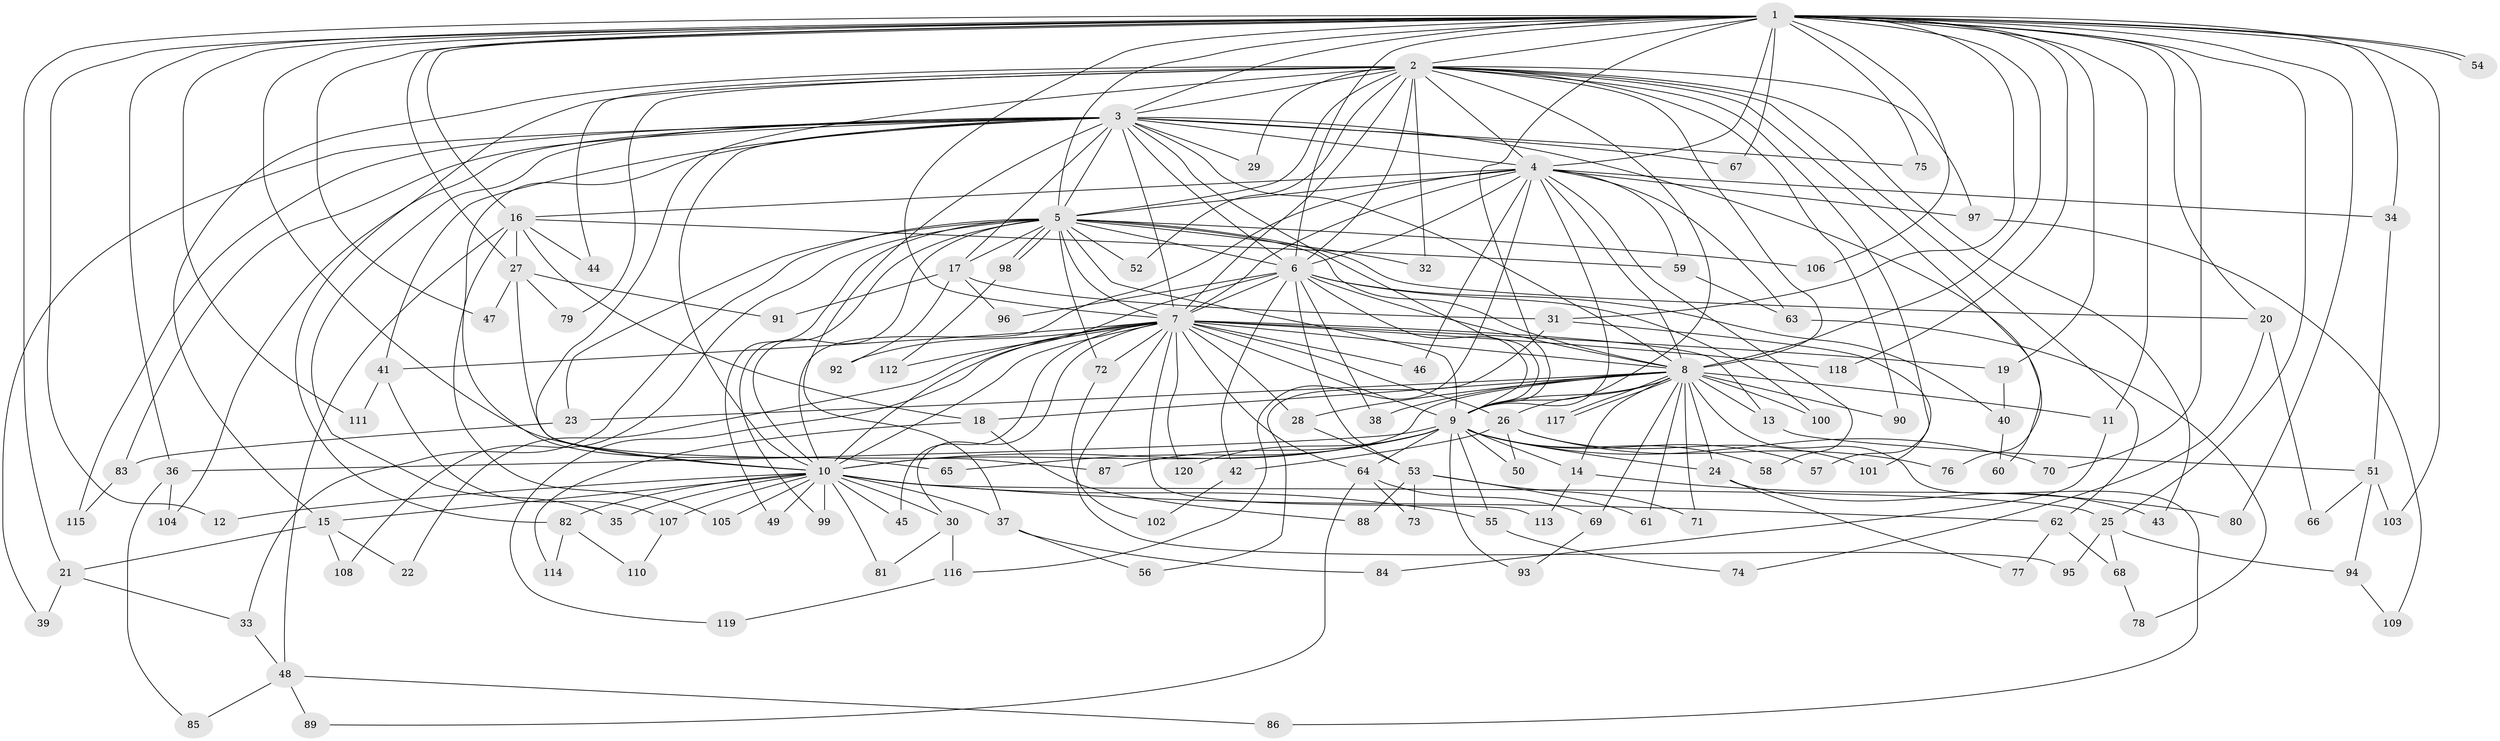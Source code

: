 // Generated by graph-tools (version 1.1) at 2025/14/03/09/25 04:14:15]
// undirected, 120 vertices, 265 edges
graph export_dot {
graph [start="1"]
  node [color=gray90,style=filled];
  1;
  2;
  3;
  4;
  5;
  6;
  7;
  8;
  9;
  10;
  11;
  12;
  13;
  14;
  15;
  16;
  17;
  18;
  19;
  20;
  21;
  22;
  23;
  24;
  25;
  26;
  27;
  28;
  29;
  30;
  31;
  32;
  33;
  34;
  35;
  36;
  37;
  38;
  39;
  40;
  41;
  42;
  43;
  44;
  45;
  46;
  47;
  48;
  49;
  50;
  51;
  52;
  53;
  54;
  55;
  56;
  57;
  58;
  59;
  60;
  61;
  62;
  63;
  64;
  65;
  66;
  67;
  68;
  69;
  70;
  71;
  72;
  73;
  74;
  75;
  76;
  77;
  78;
  79;
  80;
  81;
  82;
  83;
  84;
  85;
  86;
  87;
  88;
  89;
  90;
  91;
  92;
  93;
  94;
  95;
  96;
  97;
  98;
  99;
  100;
  101;
  102;
  103;
  104;
  105;
  106;
  107;
  108;
  109;
  110;
  111;
  112;
  113;
  114;
  115;
  116;
  117;
  118;
  119;
  120;
  1 -- 2;
  1 -- 3;
  1 -- 4;
  1 -- 5;
  1 -- 6;
  1 -- 7;
  1 -- 8;
  1 -- 9;
  1 -- 10;
  1 -- 11;
  1 -- 12;
  1 -- 16;
  1 -- 19;
  1 -- 20;
  1 -- 21;
  1 -- 25;
  1 -- 27;
  1 -- 31;
  1 -- 34;
  1 -- 36;
  1 -- 47;
  1 -- 54;
  1 -- 54;
  1 -- 67;
  1 -- 70;
  1 -- 75;
  1 -- 80;
  1 -- 103;
  1 -- 106;
  1 -- 111;
  1 -- 118;
  2 -- 3;
  2 -- 4;
  2 -- 5;
  2 -- 6;
  2 -- 7;
  2 -- 8;
  2 -- 9;
  2 -- 10;
  2 -- 15;
  2 -- 29;
  2 -- 32;
  2 -- 43;
  2 -- 44;
  2 -- 52;
  2 -- 57;
  2 -- 62;
  2 -- 76;
  2 -- 79;
  2 -- 82;
  2 -- 90;
  2 -- 97;
  3 -- 4;
  3 -- 5;
  3 -- 6;
  3 -- 7;
  3 -- 8;
  3 -- 9;
  3 -- 10;
  3 -- 17;
  3 -- 29;
  3 -- 35;
  3 -- 37;
  3 -- 39;
  3 -- 41;
  3 -- 60;
  3 -- 65;
  3 -- 67;
  3 -- 75;
  3 -- 83;
  3 -- 104;
  3 -- 115;
  4 -- 5;
  4 -- 6;
  4 -- 7;
  4 -- 8;
  4 -- 9;
  4 -- 10;
  4 -- 16;
  4 -- 34;
  4 -- 46;
  4 -- 58;
  4 -- 59;
  4 -- 63;
  4 -- 97;
  4 -- 116;
  5 -- 6;
  5 -- 7;
  5 -- 8;
  5 -- 9;
  5 -- 10;
  5 -- 17;
  5 -- 20;
  5 -- 23;
  5 -- 32;
  5 -- 33;
  5 -- 49;
  5 -- 52;
  5 -- 72;
  5 -- 98;
  5 -- 98;
  5 -- 99;
  5 -- 106;
  5 -- 108;
  6 -- 7;
  6 -- 8;
  6 -- 9;
  6 -- 10;
  6 -- 38;
  6 -- 40;
  6 -- 42;
  6 -- 53;
  6 -- 96;
  6 -- 100;
  7 -- 8;
  7 -- 9;
  7 -- 10;
  7 -- 13;
  7 -- 19;
  7 -- 22;
  7 -- 26;
  7 -- 28;
  7 -- 30;
  7 -- 41;
  7 -- 45;
  7 -- 46;
  7 -- 64;
  7 -- 72;
  7 -- 92;
  7 -- 95;
  7 -- 112;
  7 -- 113;
  7 -- 118;
  7 -- 119;
  7 -- 120;
  8 -- 9;
  8 -- 10;
  8 -- 11;
  8 -- 13;
  8 -- 14;
  8 -- 18;
  8 -- 23;
  8 -- 24;
  8 -- 26;
  8 -- 28;
  8 -- 38;
  8 -- 61;
  8 -- 69;
  8 -- 71;
  8 -- 86;
  8 -- 90;
  8 -- 100;
  8 -- 117;
  8 -- 117;
  9 -- 10;
  9 -- 14;
  9 -- 24;
  9 -- 36;
  9 -- 50;
  9 -- 55;
  9 -- 57;
  9 -- 58;
  9 -- 64;
  9 -- 65;
  9 -- 70;
  9 -- 87;
  9 -- 93;
  9 -- 120;
  10 -- 12;
  10 -- 15;
  10 -- 25;
  10 -- 30;
  10 -- 35;
  10 -- 37;
  10 -- 45;
  10 -- 49;
  10 -- 55;
  10 -- 62;
  10 -- 81;
  10 -- 82;
  10 -- 99;
  10 -- 105;
  10 -- 107;
  11 -- 84;
  13 -- 51;
  14 -- 80;
  14 -- 113;
  15 -- 21;
  15 -- 22;
  15 -- 108;
  16 -- 18;
  16 -- 27;
  16 -- 44;
  16 -- 48;
  16 -- 59;
  16 -- 105;
  17 -- 31;
  17 -- 91;
  17 -- 92;
  17 -- 96;
  18 -- 88;
  18 -- 114;
  19 -- 40;
  20 -- 66;
  20 -- 74;
  21 -- 33;
  21 -- 39;
  23 -- 83;
  24 -- 43;
  24 -- 77;
  25 -- 68;
  25 -- 94;
  25 -- 95;
  26 -- 42;
  26 -- 50;
  26 -- 76;
  26 -- 101;
  27 -- 47;
  27 -- 79;
  27 -- 87;
  27 -- 91;
  28 -- 53;
  30 -- 81;
  30 -- 116;
  31 -- 56;
  31 -- 101;
  33 -- 48;
  34 -- 51;
  36 -- 85;
  36 -- 104;
  37 -- 56;
  37 -- 84;
  40 -- 60;
  41 -- 107;
  41 -- 111;
  42 -- 102;
  48 -- 85;
  48 -- 86;
  48 -- 89;
  51 -- 66;
  51 -- 94;
  51 -- 103;
  53 -- 61;
  53 -- 71;
  53 -- 73;
  53 -- 88;
  55 -- 74;
  59 -- 63;
  62 -- 68;
  62 -- 77;
  63 -- 78;
  64 -- 69;
  64 -- 73;
  64 -- 89;
  68 -- 78;
  69 -- 93;
  72 -- 102;
  82 -- 110;
  82 -- 114;
  83 -- 115;
  94 -- 109;
  97 -- 109;
  98 -- 112;
  107 -- 110;
  116 -- 119;
}
